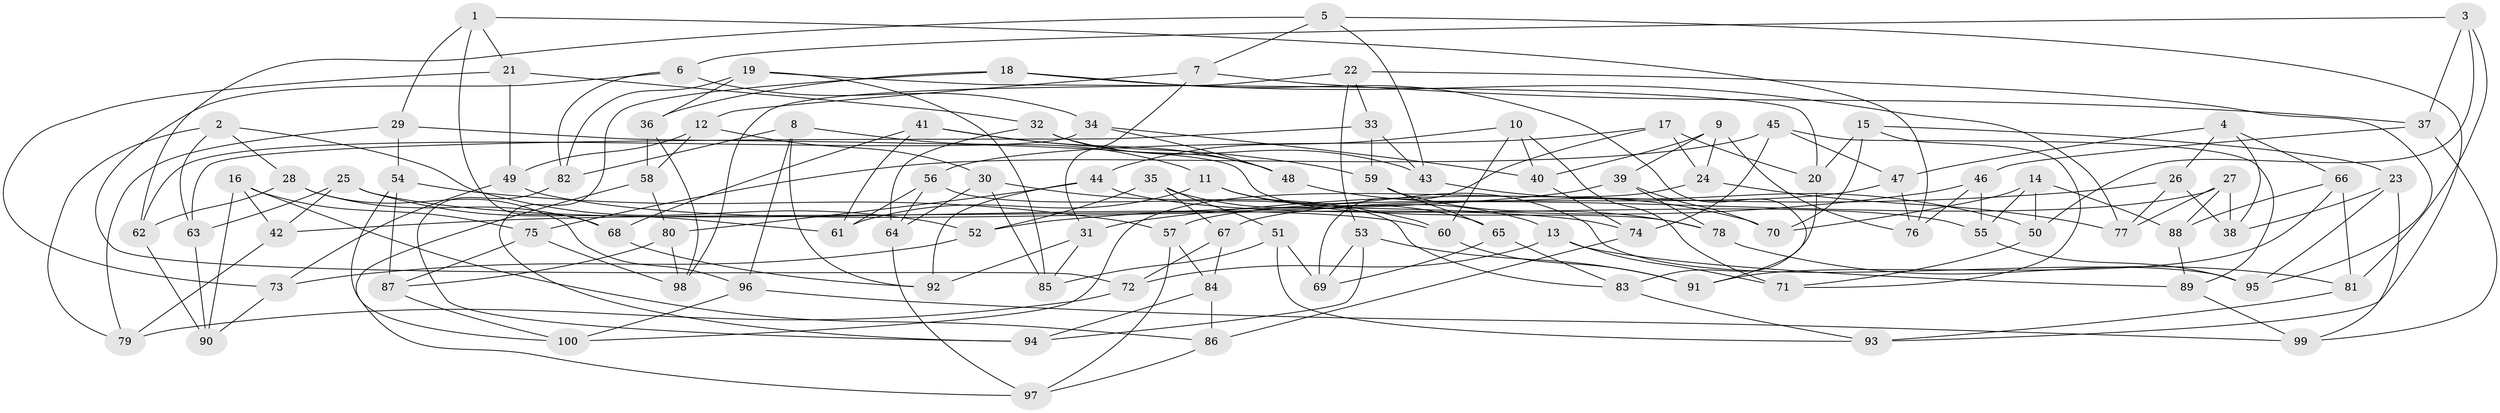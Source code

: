 // Generated by graph-tools (version 1.1) at 2025/11/02/21/25 10:11:17]
// undirected, 100 vertices, 200 edges
graph export_dot {
graph [start="1"]
  node [color=gray90,style=filled];
  1;
  2;
  3;
  4;
  5;
  6;
  7;
  8;
  9;
  10;
  11;
  12;
  13;
  14;
  15;
  16;
  17;
  18;
  19;
  20;
  21;
  22;
  23;
  24;
  25;
  26;
  27;
  28;
  29;
  30;
  31;
  32;
  33;
  34;
  35;
  36;
  37;
  38;
  39;
  40;
  41;
  42;
  43;
  44;
  45;
  46;
  47;
  48;
  49;
  50;
  51;
  52;
  53;
  54;
  55;
  56;
  57;
  58;
  59;
  60;
  61;
  62;
  63;
  64;
  65;
  66;
  67;
  68;
  69;
  70;
  71;
  72;
  73;
  74;
  75;
  76;
  77;
  78;
  79;
  80;
  81;
  82;
  83;
  84;
  85;
  86;
  87;
  88;
  89;
  90;
  91;
  92;
  93;
  94;
  95;
  96;
  97;
  98;
  99;
  100;
  1 -- 29;
  1 -- 68;
  1 -- 21;
  1 -- 76;
  2 -- 79;
  2 -- 28;
  2 -- 52;
  2 -- 63;
  3 -- 81;
  3 -- 50;
  3 -- 6;
  3 -- 37;
  4 -- 66;
  4 -- 47;
  4 -- 38;
  4 -- 26;
  5 -- 43;
  5 -- 62;
  5 -- 7;
  5 -- 93;
  6 -- 72;
  6 -- 34;
  6 -- 82;
  7 -- 12;
  7 -- 37;
  7 -- 31;
  8 -- 11;
  8 -- 82;
  8 -- 92;
  8 -- 96;
  9 -- 24;
  9 -- 39;
  9 -- 76;
  9 -- 40;
  10 -- 44;
  10 -- 71;
  10 -- 40;
  10 -- 60;
  11 -- 61;
  11 -- 13;
  11 -- 95;
  12 -- 58;
  12 -- 49;
  12 -- 30;
  13 -- 71;
  13 -- 72;
  13 -- 89;
  14 -- 88;
  14 -- 55;
  14 -- 70;
  14 -- 50;
  15 -- 20;
  15 -- 71;
  15 -- 70;
  15 -- 23;
  16 -- 86;
  16 -- 75;
  16 -- 42;
  16 -- 90;
  17 -- 69;
  17 -- 20;
  17 -- 56;
  17 -- 24;
  18 -- 36;
  18 -- 91;
  18 -- 94;
  18 -- 77;
  19 -- 85;
  19 -- 82;
  19 -- 36;
  19 -- 20;
  20 -- 83;
  21 -- 73;
  21 -- 49;
  21 -- 32;
  22 -- 33;
  22 -- 98;
  22 -- 95;
  22 -- 53;
  23 -- 38;
  23 -- 95;
  23 -- 99;
  24 -- 77;
  24 -- 100;
  25 -- 42;
  25 -- 60;
  25 -- 63;
  25 -- 61;
  26 -- 31;
  26 -- 38;
  26 -- 77;
  27 -- 77;
  27 -- 38;
  27 -- 88;
  27 -- 67;
  28 -- 68;
  28 -- 96;
  28 -- 62;
  29 -- 54;
  29 -- 79;
  29 -- 78;
  30 -- 85;
  30 -- 60;
  30 -- 64;
  31 -- 85;
  31 -- 92;
  32 -- 43;
  32 -- 64;
  32 -- 48;
  33 -- 59;
  33 -- 43;
  33 -- 63;
  34 -- 62;
  34 -- 40;
  34 -- 48;
  35 -- 52;
  35 -- 51;
  35 -- 65;
  35 -- 67;
  36 -- 98;
  36 -- 58;
  37 -- 99;
  37 -- 46;
  39 -- 42;
  39 -- 70;
  39 -- 78;
  40 -- 74;
  41 -- 48;
  41 -- 68;
  41 -- 59;
  41 -- 61;
  42 -- 79;
  43 -- 50;
  44 -- 80;
  44 -- 92;
  44 -- 55;
  45 -- 75;
  45 -- 89;
  45 -- 47;
  45 -- 74;
  46 -- 76;
  46 -- 52;
  46 -- 55;
  47 -- 76;
  47 -- 57;
  48 -- 70;
  49 -- 73;
  49 -- 74;
  50 -- 71;
  51 -- 69;
  51 -- 85;
  51 -- 93;
  52 -- 73;
  53 -- 94;
  53 -- 91;
  53 -- 69;
  54 -- 100;
  54 -- 87;
  54 -- 57;
  55 -- 95;
  56 -- 64;
  56 -- 61;
  56 -- 83;
  57 -- 97;
  57 -- 84;
  58 -- 80;
  58 -- 97;
  59 -- 65;
  59 -- 78;
  60 -- 91;
  62 -- 90;
  63 -- 90;
  64 -- 97;
  65 -- 83;
  65 -- 69;
  66 -- 91;
  66 -- 81;
  66 -- 88;
  67 -- 84;
  67 -- 72;
  68 -- 92;
  72 -- 79;
  73 -- 90;
  74 -- 86;
  75 -- 98;
  75 -- 87;
  78 -- 81;
  80 -- 98;
  80 -- 87;
  81 -- 93;
  82 -- 94;
  83 -- 93;
  84 -- 86;
  84 -- 94;
  86 -- 97;
  87 -- 100;
  88 -- 89;
  89 -- 99;
  96 -- 99;
  96 -- 100;
}
